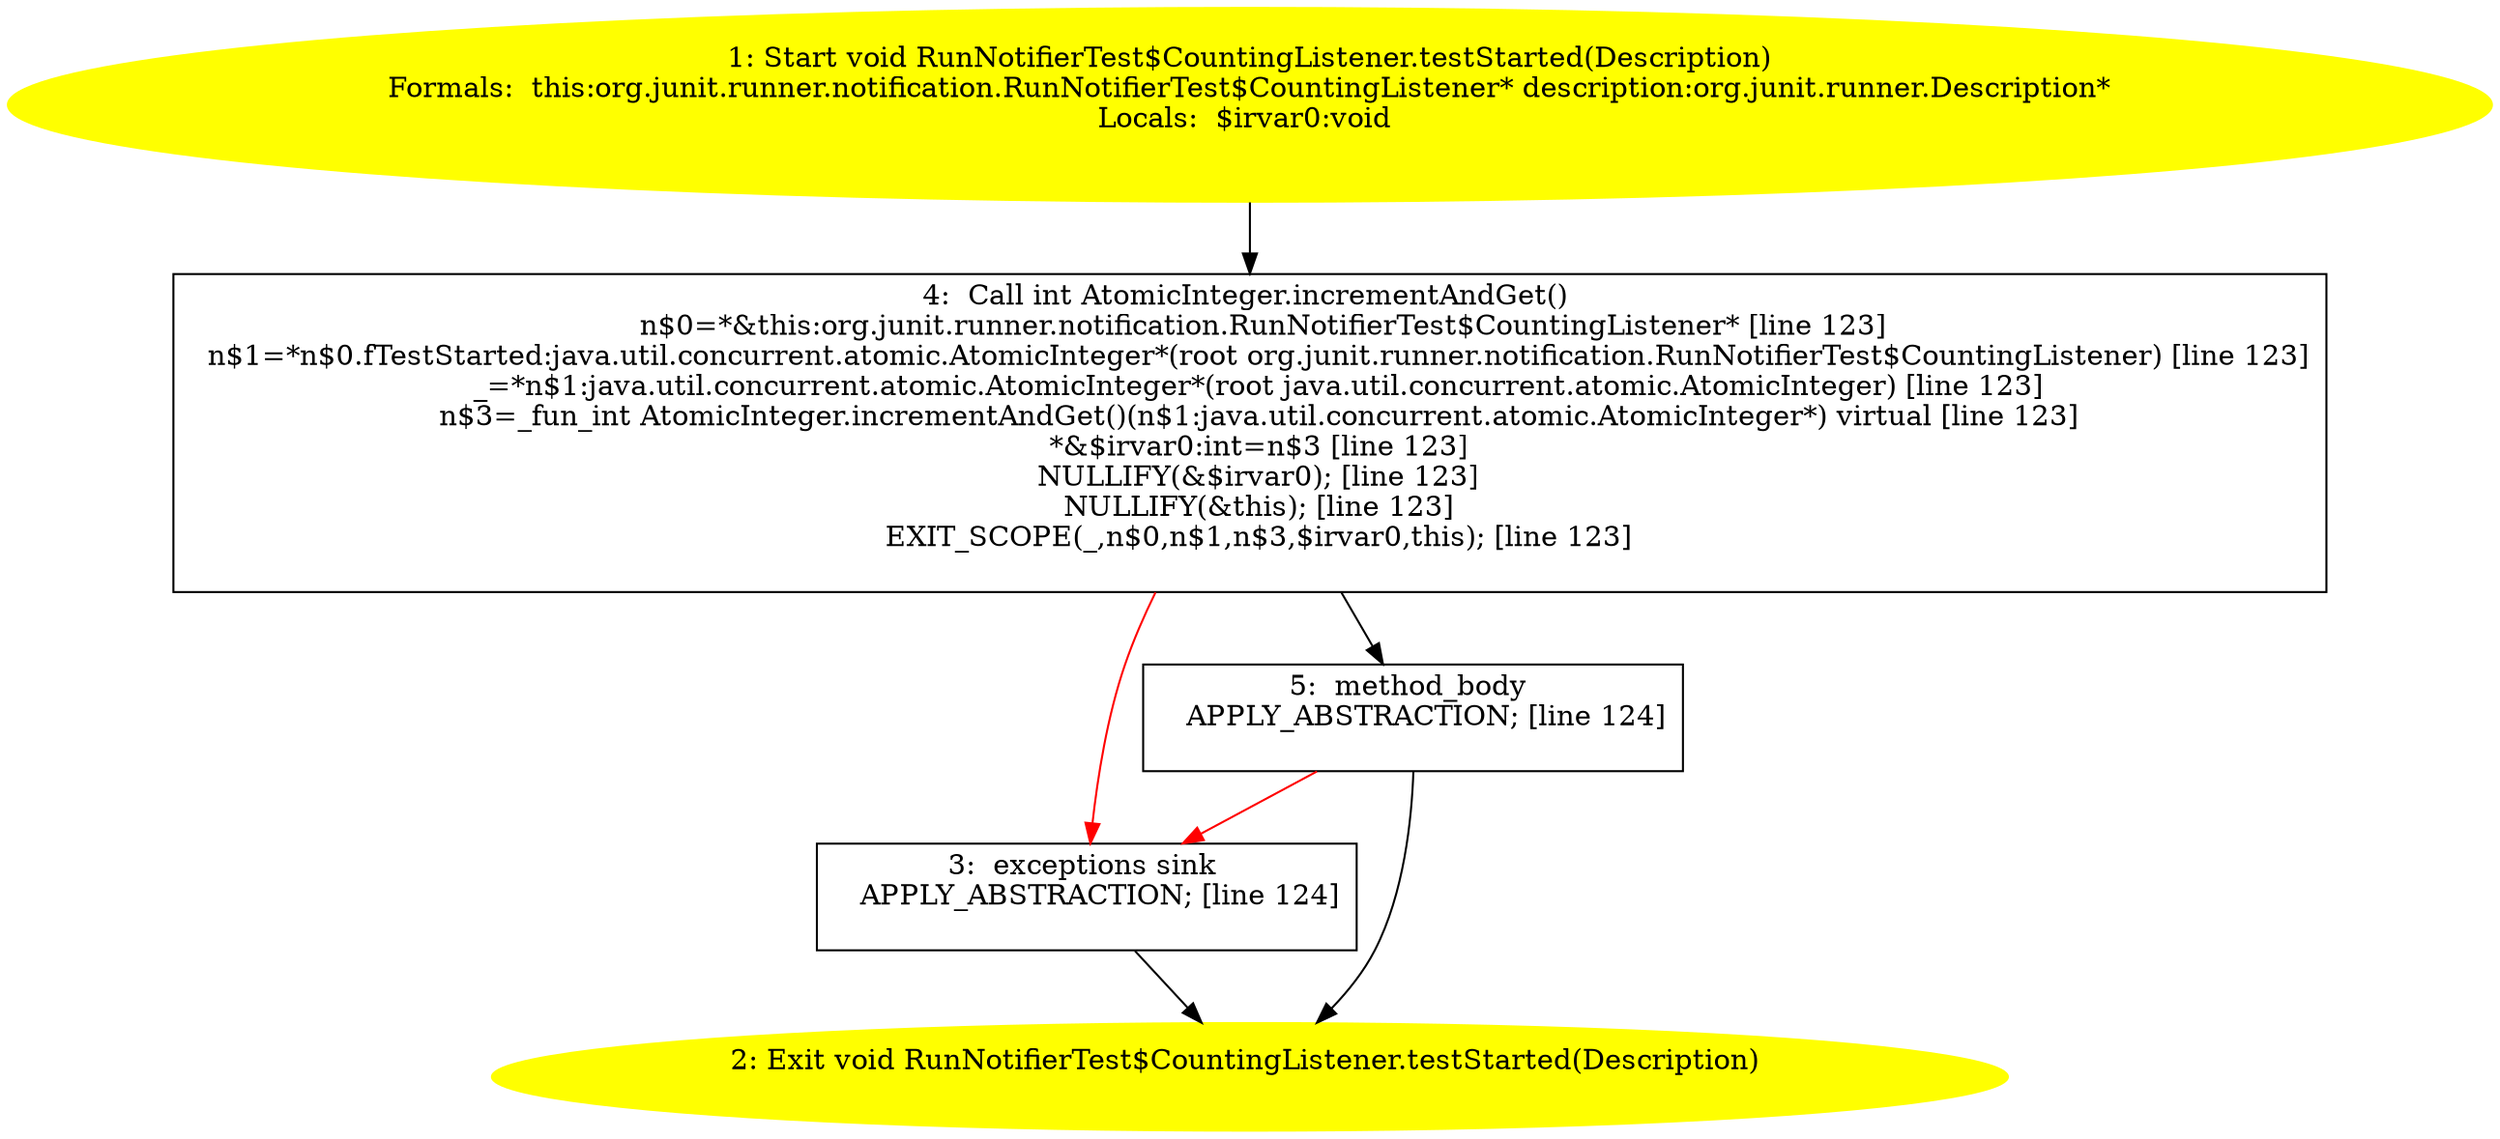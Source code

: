 /* @generated */
digraph cfg {
"org.junit.runner.notification.RunNotifierTest$CountingListener.testStarted(org.junit.runner.Descript.2ae3a6f744b02b9c877d2d6d9e734b08_1" [label="1: Start void RunNotifierTest$CountingListener.testStarted(Description)\nFormals:  this:org.junit.runner.notification.RunNotifierTest$CountingListener* description:org.junit.runner.Description*\nLocals:  $irvar0:void \n  " color=yellow style=filled]
	

	 "org.junit.runner.notification.RunNotifierTest$CountingListener.testStarted(org.junit.runner.Descript.2ae3a6f744b02b9c877d2d6d9e734b08_1" -> "org.junit.runner.notification.RunNotifierTest$CountingListener.testStarted(org.junit.runner.Descript.2ae3a6f744b02b9c877d2d6d9e734b08_4" ;
"org.junit.runner.notification.RunNotifierTest$CountingListener.testStarted(org.junit.runner.Descript.2ae3a6f744b02b9c877d2d6d9e734b08_2" [label="2: Exit void RunNotifierTest$CountingListener.testStarted(Description) \n  " color=yellow style=filled]
	

"org.junit.runner.notification.RunNotifierTest$CountingListener.testStarted(org.junit.runner.Descript.2ae3a6f744b02b9c877d2d6d9e734b08_3" [label="3:  exceptions sink \n   APPLY_ABSTRACTION; [line 124]\n " shape="box"]
	

	 "org.junit.runner.notification.RunNotifierTest$CountingListener.testStarted(org.junit.runner.Descript.2ae3a6f744b02b9c877d2d6d9e734b08_3" -> "org.junit.runner.notification.RunNotifierTest$CountingListener.testStarted(org.junit.runner.Descript.2ae3a6f744b02b9c877d2d6d9e734b08_2" ;
"org.junit.runner.notification.RunNotifierTest$CountingListener.testStarted(org.junit.runner.Descript.2ae3a6f744b02b9c877d2d6d9e734b08_4" [label="4:  Call int AtomicInteger.incrementAndGet() \n   n$0=*&this:org.junit.runner.notification.RunNotifierTest$CountingListener* [line 123]\n  n$1=*n$0.fTestStarted:java.util.concurrent.atomic.AtomicInteger*(root org.junit.runner.notification.RunNotifierTest$CountingListener) [line 123]\n  _=*n$1:java.util.concurrent.atomic.AtomicInteger*(root java.util.concurrent.atomic.AtomicInteger) [line 123]\n  n$3=_fun_int AtomicInteger.incrementAndGet()(n$1:java.util.concurrent.atomic.AtomicInteger*) virtual [line 123]\n  *&$irvar0:int=n$3 [line 123]\n  NULLIFY(&$irvar0); [line 123]\n  NULLIFY(&this); [line 123]\n  EXIT_SCOPE(_,n$0,n$1,n$3,$irvar0,this); [line 123]\n " shape="box"]
	

	 "org.junit.runner.notification.RunNotifierTest$CountingListener.testStarted(org.junit.runner.Descript.2ae3a6f744b02b9c877d2d6d9e734b08_4" -> "org.junit.runner.notification.RunNotifierTest$CountingListener.testStarted(org.junit.runner.Descript.2ae3a6f744b02b9c877d2d6d9e734b08_5" ;
	 "org.junit.runner.notification.RunNotifierTest$CountingListener.testStarted(org.junit.runner.Descript.2ae3a6f744b02b9c877d2d6d9e734b08_4" -> "org.junit.runner.notification.RunNotifierTest$CountingListener.testStarted(org.junit.runner.Descript.2ae3a6f744b02b9c877d2d6d9e734b08_3" [color="red" ];
"org.junit.runner.notification.RunNotifierTest$CountingListener.testStarted(org.junit.runner.Descript.2ae3a6f744b02b9c877d2d6d9e734b08_5" [label="5:  method_body \n   APPLY_ABSTRACTION; [line 124]\n " shape="box"]
	

	 "org.junit.runner.notification.RunNotifierTest$CountingListener.testStarted(org.junit.runner.Descript.2ae3a6f744b02b9c877d2d6d9e734b08_5" -> "org.junit.runner.notification.RunNotifierTest$CountingListener.testStarted(org.junit.runner.Descript.2ae3a6f744b02b9c877d2d6d9e734b08_2" ;
	 "org.junit.runner.notification.RunNotifierTest$CountingListener.testStarted(org.junit.runner.Descript.2ae3a6f744b02b9c877d2d6d9e734b08_5" -> "org.junit.runner.notification.RunNotifierTest$CountingListener.testStarted(org.junit.runner.Descript.2ae3a6f744b02b9c877d2d6d9e734b08_3" [color="red" ];
}
